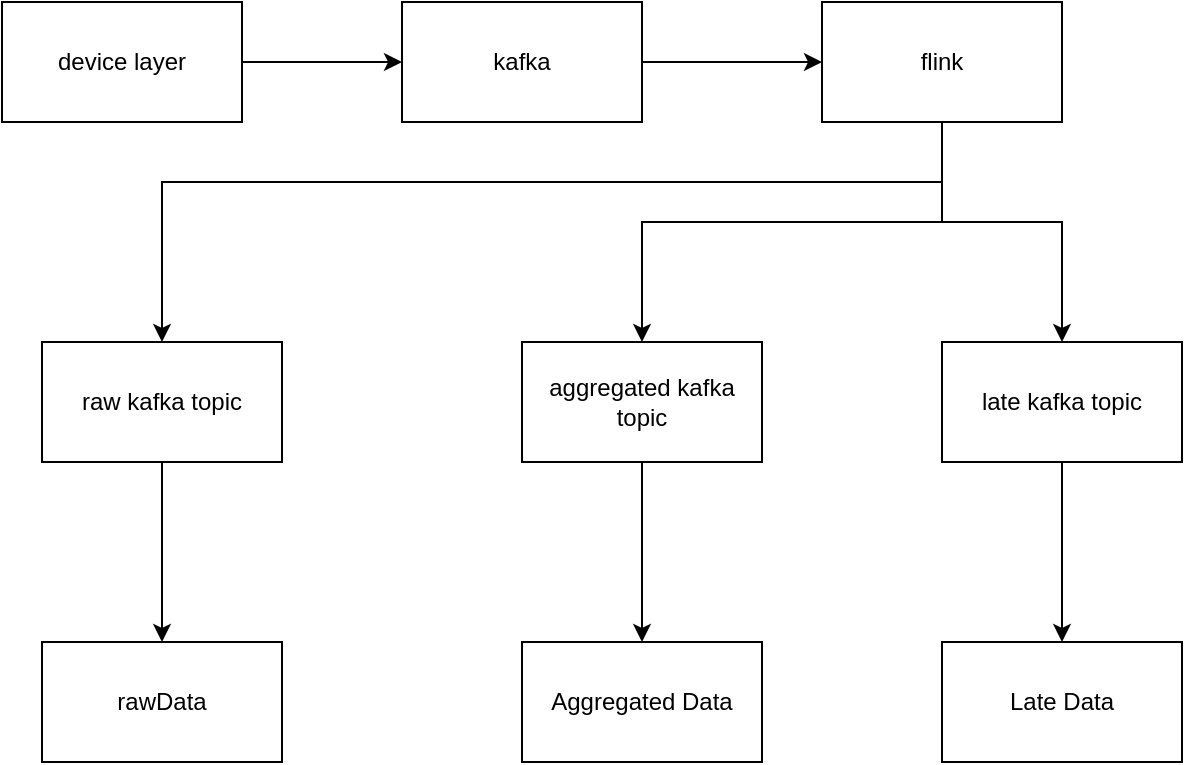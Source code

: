<mxfile version="20.8.23" type="device"><diagram name="Page-1" id="aoVv0e9qyPbTqgrfnFOC"><mxGraphModel dx="1050" dy="596" grid="1" gridSize="10" guides="1" tooltips="1" connect="1" arrows="1" fold="1" page="1" pageScale="1" pageWidth="827" pageHeight="1169" math="0" shadow="0"><root><mxCell id="0"/><mxCell id="1" parent="0"/><mxCell id="o3OwWThceCqE9XMj8qjF-4" style="edgeStyle=orthogonalEdgeStyle;rounded=0;orthogonalLoop=1;jettySize=auto;html=1;entryX=0;entryY=0.5;entryDx=0;entryDy=0;" edge="1" parent="1" source="o3OwWThceCqE9XMj8qjF-1" target="o3OwWThceCqE9XMj8qjF-5"><mxGeometry relative="1" as="geometry"><mxPoint x="250" y="220" as="targetPoint"/></mxGeometry></mxCell><mxCell id="o3OwWThceCqE9XMj8qjF-1" value="device layer" style="rounded=0;whiteSpace=wrap;html=1;" vertex="1" parent="1"><mxGeometry x="50" y="190" width="120" height="60" as="geometry"/></mxCell><mxCell id="o3OwWThceCqE9XMj8qjF-14" style="edgeStyle=orthogonalEdgeStyle;rounded=0;orthogonalLoop=1;jettySize=auto;html=1;" edge="1" parent="1" source="o3OwWThceCqE9XMj8qjF-2" target="o3OwWThceCqE9XMj8qjF-11"><mxGeometry relative="1" as="geometry"><Array as="points"><mxPoint x="520" y="280"/><mxPoint x="130" y="280"/></Array></mxGeometry></mxCell><mxCell id="o3OwWThceCqE9XMj8qjF-15" style="edgeStyle=orthogonalEdgeStyle;rounded=0;orthogonalLoop=1;jettySize=auto;html=1;entryX=0.5;entryY=0;entryDx=0;entryDy=0;" edge="1" parent="1" source="o3OwWThceCqE9XMj8qjF-2" target="o3OwWThceCqE9XMj8qjF-12"><mxGeometry relative="1" as="geometry"><Array as="points"><mxPoint x="520" y="300"/><mxPoint x="370" y="300"/></Array></mxGeometry></mxCell><mxCell id="o3OwWThceCqE9XMj8qjF-16" style="edgeStyle=orthogonalEdgeStyle;rounded=0;orthogonalLoop=1;jettySize=auto;html=1;entryX=0.5;entryY=0;entryDx=0;entryDy=0;" edge="1" parent="1" source="o3OwWThceCqE9XMj8qjF-2" target="o3OwWThceCqE9XMj8qjF-13"><mxGeometry relative="1" as="geometry"><Array as="points"><mxPoint x="520" y="300"/><mxPoint x="580" y="300"/></Array></mxGeometry></mxCell><mxCell id="o3OwWThceCqE9XMj8qjF-2" value="flink" style="rounded=0;whiteSpace=wrap;html=1;" vertex="1" parent="1"><mxGeometry x="460" y="190" width="120" height="60" as="geometry"/></mxCell><mxCell id="o3OwWThceCqE9XMj8qjF-6" style="edgeStyle=orthogonalEdgeStyle;rounded=0;orthogonalLoop=1;jettySize=auto;html=1;entryX=0;entryY=0.5;entryDx=0;entryDy=0;" edge="1" parent="1" source="o3OwWThceCqE9XMj8qjF-5" target="o3OwWThceCqE9XMj8qjF-2"><mxGeometry relative="1" as="geometry"/></mxCell><mxCell id="o3OwWThceCqE9XMj8qjF-5" value="kafka" style="rounded=0;whiteSpace=wrap;html=1;" vertex="1" parent="1"><mxGeometry x="250" y="190" width="120" height="60" as="geometry"/></mxCell><mxCell id="o3OwWThceCqE9XMj8qjF-7" value="rawData" style="rounded=0;whiteSpace=wrap;html=1;" vertex="1" parent="1"><mxGeometry x="70" y="510" width="120" height="60" as="geometry"/></mxCell><mxCell id="o3OwWThceCqE9XMj8qjF-8" value="Aggregated Data" style="rounded=0;whiteSpace=wrap;html=1;" vertex="1" parent="1"><mxGeometry x="310" y="510" width="120" height="60" as="geometry"/></mxCell><mxCell id="o3OwWThceCqE9XMj8qjF-9" value="Late Data" style="rounded=0;whiteSpace=wrap;html=1;" vertex="1" parent="1"><mxGeometry x="520" y="510" width="120" height="60" as="geometry"/></mxCell><mxCell id="o3OwWThceCqE9XMj8qjF-17" style="edgeStyle=orthogonalEdgeStyle;rounded=0;orthogonalLoop=1;jettySize=auto;html=1;" edge="1" parent="1" source="o3OwWThceCqE9XMj8qjF-11" target="o3OwWThceCqE9XMj8qjF-7"><mxGeometry relative="1" as="geometry"/></mxCell><mxCell id="o3OwWThceCqE9XMj8qjF-11" value="raw kafka topic" style="rounded=0;whiteSpace=wrap;html=1;" vertex="1" parent="1"><mxGeometry x="70" y="360" width="120" height="60" as="geometry"/></mxCell><mxCell id="o3OwWThceCqE9XMj8qjF-18" style="edgeStyle=orthogonalEdgeStyle;rounded=0;orthogonalLoop=1;jettySize=auto;html=1;entryX=0.5;entryY=0;entryDx=0;entryDy=0;" edge="1" parent="1" source="o3OwWThceCqE9XMj8qjF-12" target="o3OwWThceCqE9XMj8qjF-8"><mxGeometry relative="1" as="geometry"/></mxCell><mxCell id="o3OwWThceCqE9XMj8qjF-12" value="aggregated kafka topic" style="rounded=0;whiteSpace=wrap;html=1;" vertex="1" parent="1"><mxGeometry x="310" y="360" width="120" height="60" as="geometry"/></mxCell><mxCell id="o3OwWThceCqE9XMj8qjF-19" style="edgeStyle=orthogonalEdgeStyle;rounded=0;orthogonalLoop=1;jettySize=auto;html=1;" edge="1" parent="1" source="o3OwWThceCqE9XMj8qjF-13" target="o3OwWThceCqE9XMj8qjF-9"><mxGeometry relative="1" as="geometry"/></mxCell><mxCell id="o3OwWThceCqE9XMj8qjF-13" value="late kafka topic" style="rounded=0;whiteSpace=wrap;html=1;" vertex="1" parent="1"><mxGeometry x="520" y="360" width="120" height="60" as="geometry"/></mxCell></root></mxGraphModel></diagram></mxfile>
